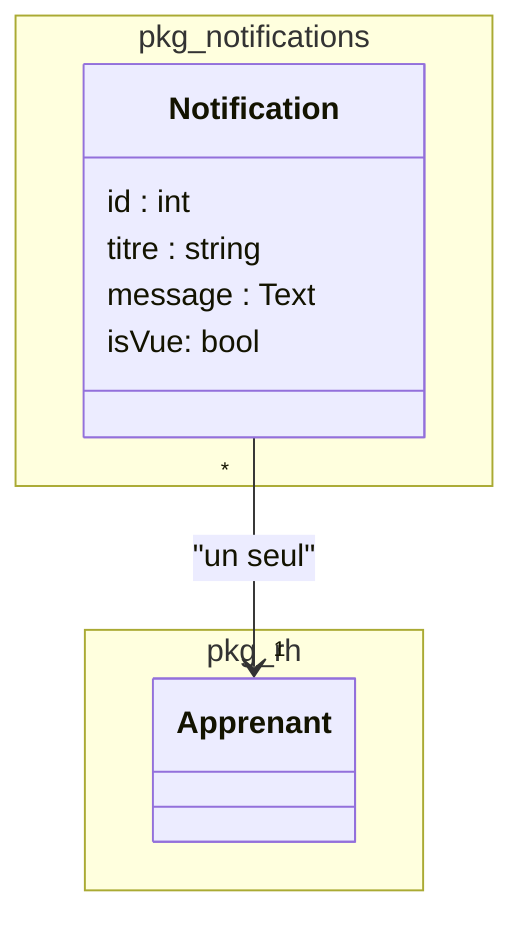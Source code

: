 classDiagram

namespace pkg_notifications {

class Notification {
  id : int
  titre : string
  message : Text
  isVue: bool
}

}

namespace pkg_rh {
class Apprenant
}

Notification  "*" --> "1" Apprenant : "un seul"